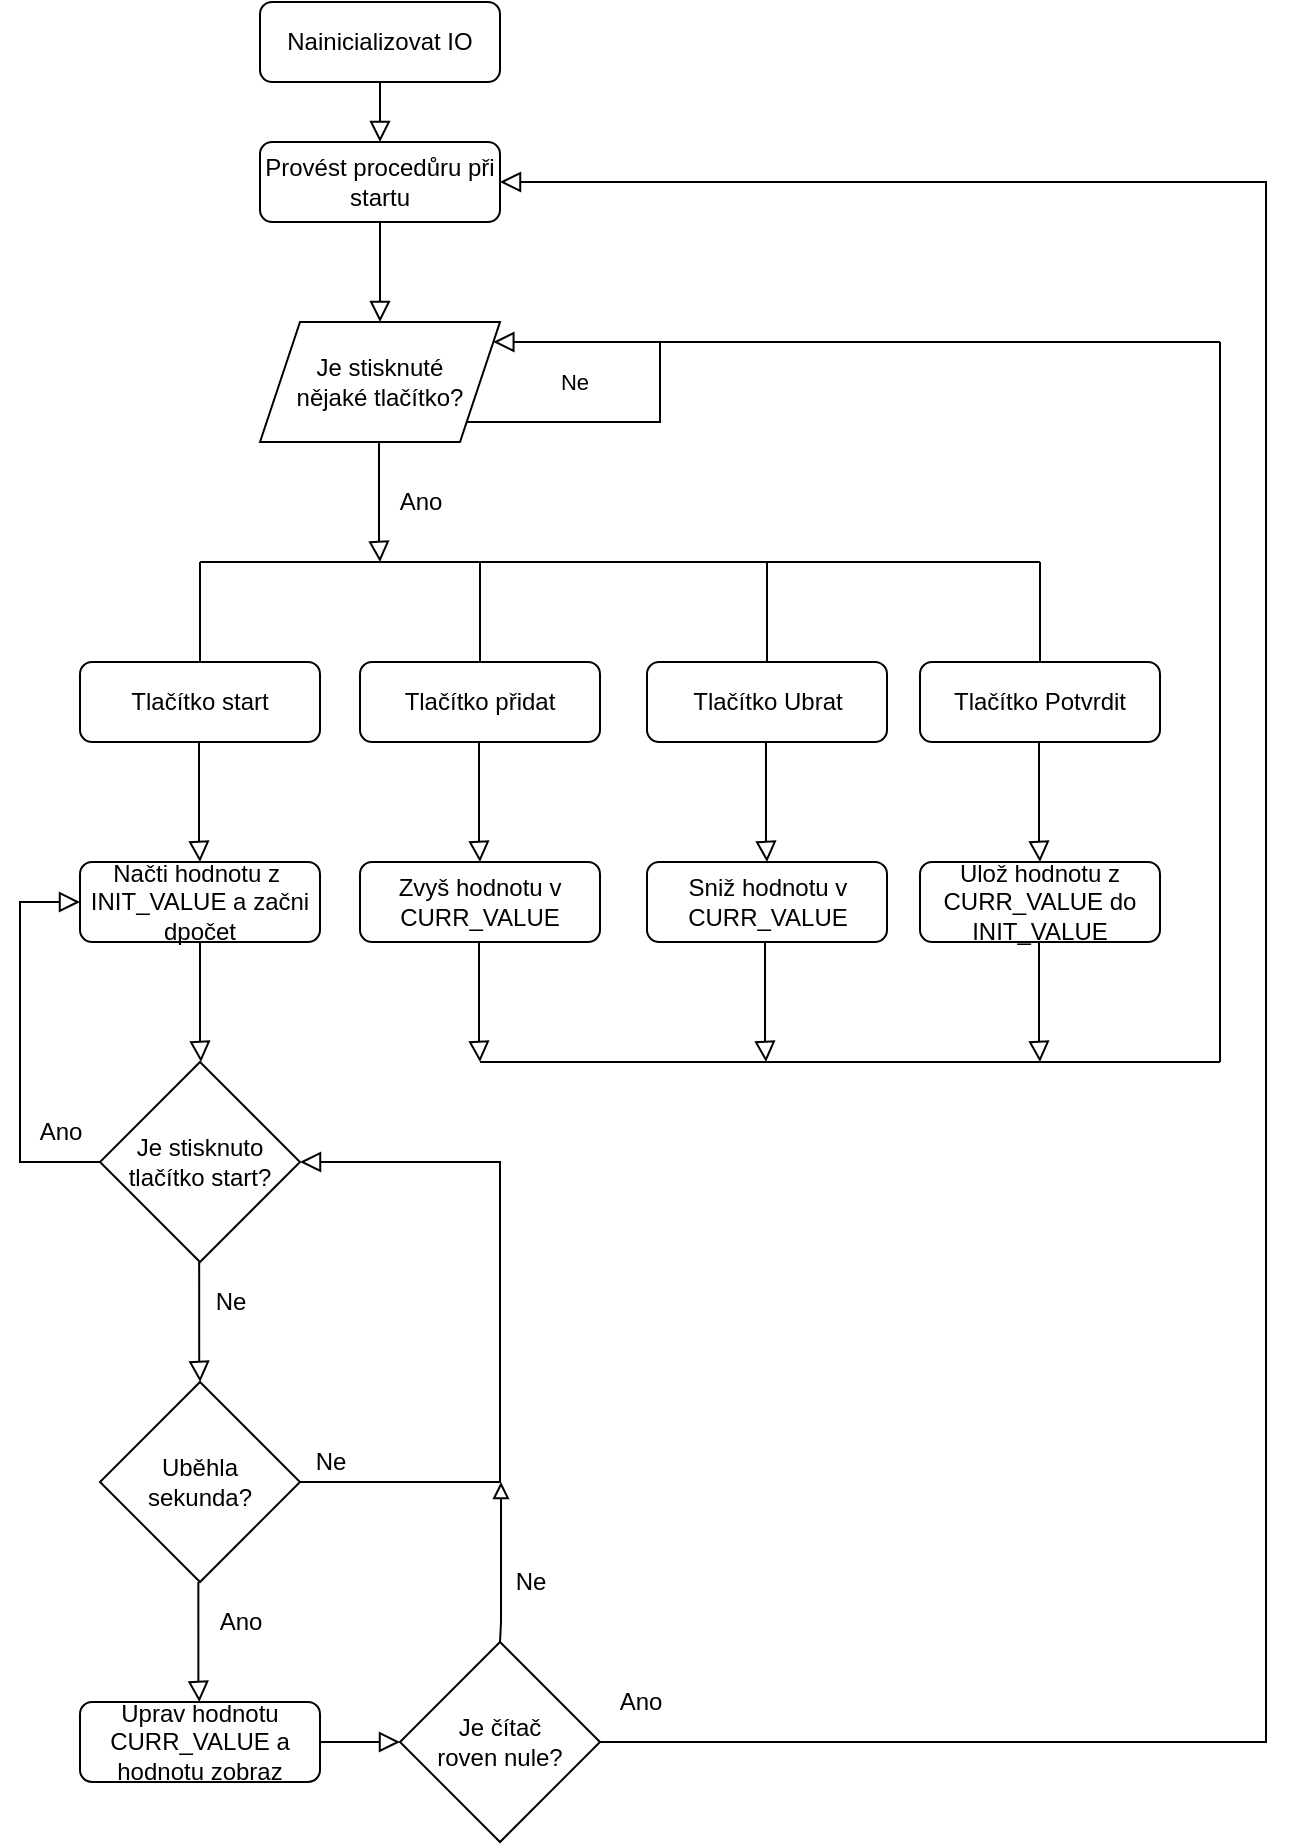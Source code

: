 <mxfile version="14.0.4" type="device"><diagram id="C5RBs43oDa-KdzZeNtuy" name="Page-1"><mxGraphModel dx="868" dy="393" grid="1" gridSize="10" guides="1" tooltips="1" connect="1" arrows="1" fold="1" page="1" pageScale="1" pageWidth="827" pageHeight="1169" math="0" shadow="0"><root><mxCell id="WIyWlLk6GJQsqaUBKTNV-0"/><mxCell id="WIyWlLk6GJQsqaUBKTNV-1" parent="WIyWlLk6GJQsqaUBKTNV-0"/><mxCell id="WIyWlLk6GJQsqaUBKTNV-2" value="" style="rounded=0;html=1;jettySize=auto;orthogonalLoop=1;fontSize=11;endArrow=block;endFill=0;endSize=8;strokeWidth=1;shadow=0;labelBackgroundColor=none;edgeStyle=orthogonalEdgeStyle;" parent="WIyWlLk6GJQsqaUBKTNV-1" source="WIyWlLk6GJQsqaUBKTNV-3" edge="1"><mxGeometry relative="1" as="geometry"><mxPoint x="220" y="170" as="targetPoint"/></mxGeometry></mxCell><mxCell id="WIyWlLk6GJQsqaUBKTNV-3" value="Provést procedůru při startu" style="rounded=1;whiteSpace=wrap;html=1;fontSize=12;glass=0;strokeWidth=1;shadow=0;" parent="WIyWlLk6GJQsqaUBKTNV-1" vertex="1"><mxGeometry x="160" y="80" width="120" height="40" as="geometry"/></mxCell><mxCell id="WIyWlLk6GJQsqaUBKTNV-5" value="Ne" style="edgeStyle=orthogonalEdgeStyle;rounded=0;html=1;jettySize=auto;orthogonalLoop=1;fontSize=11;endArrow=block;endFill=0;endSize=8;strokeWidth=1;shadow=0;labelBackgroundColor=none;" parent="WIyWlLk6GJQsqaUBKTNV-1" source="qzdEpZUiR1O1QcO50xsQ-17" target="qzdEpZUiR1O1QcO50xsQ-17" edge="1"><mxGeometry x="0.636" y="20" relative="1" as="geometry"><mxPoint as="offset"/><mxPoint x="290" y="230" as="sourcePoint"/><mxPoint x="290" y="200" as="targetPoint"/><Array as="points"><mxPoint x="360" y="220"/><mxPoint x="360" y="180"/></Array></mxGeometry></mxCell><mxCell id="qzdEpZUiR1O1QcO50xsQ-17" value="Je stisknuté &lt;br&gt;nějaké tlačítko?" style="shape=parallelogram;perimeter=parallelogramPerimeter;whiteSpace=wrap;html=1;fixedSize=1;" parent="WIyWlLk6GJQsqaUBKTNV-1" vertex="1"><mxGeometry x="160" y="170" width="120" height="60" as="geometry"/></mxCell><mxCell id="qzdEpZUiR1O1QcO50xsQ-18" value="" style="rounded=0;html=1;jettySize=auto;orthogonalLoop=1;fontSize=11;endArrow=block;endFill=0;endSize=8;strokeWidth=1;shadow=0;labelBackgroundColor=none;edgeStyle=orthogonalEdgeStyle;" parent="WIyWlLk6GJQsqaUBKTNV-1" edge="1"><mxGeometry relative="1" as="geometry"><mxPoint x="219.5" y="230" as="sourcePoint"/><mxPoint x="220" y="290" as="targetPoint"/><Array as="points"><mxPoint x="220" y="280"/><mxPoint x="220" y="280"/></Array></mxGeometry></mxCell><mxCell id="qzdEpZUiR1O1QcO50xsQ-19" value="Ano" style="text;html=1;align=center;verticalAlign=middle;resizable=0;points=[];autosize=1;" parent="WIyWlLk6GJQsqaUBKTNV-1" vertex="1"><mxGeometry x="220" y="250" width="40" height="20" as="geometry"/></mxCell><mxCell id="qzdEpZUiR1O1QcO50xsQ-24" value="" style="endArrow=none;html=1;" parent="WIyWlLk6GJQsqaUBKTNV-1" edge="1"><mxGeometry width="50" height="50" relative="1" as="geometry"><mxPoint x="130" y="290" as="sourcePoint"/><mxPoint x="550" y="290" as="targetPoint"/></mxGeometry></mxCell><mxCell id="qzdEpZUiR1O1QcO50xsQ-25" value="" style="endArrow=none;html=1;" parent="WIyWlLk6GJQsqaUBKTNV-1" edge="1"><mxGeometry width="50" height="50" relative="1" as="geometry"><mxPoint x="130" y="290" as="sourcePoint"/><mxPoint x="130" y="340" as="targetPoint"/></mxGeometry></mxCell><mxCell id="qzdEpZUiR1O1QcO50xsQ-26" style="edgeStyle=elbowEdgeStyle;rounded=0;orthogonalLoop=1;jettySize=auto;html=1;exitX=0.75;exitY=1;exitDx=0;exitDy=0;endArrow=classicThin;endFill=1;" parent="WIyWlLk6GJQsqaUBKTNV-1" source="WIyWlLk6GJQsqaUBKTNV-3" target="WIyWlLk6GJQsqaUBKTNV-3" edge="1"><mxGeometry relative="1" as="geometry"/></mxCell><mxCell id="qzdEpZUiR1O1QcO50xsQ-27" value="Tlačítko start" style="rounded=1;whiteSpace=wrap;html=1;fontSize=12;glass=0;strokeWidth=1;shadow=0;" parent="WIyWlLk6GJQsqaUBKTNV-1" vertex="1"><mxGeometry x="70" y="340" width="120" height="40" as="geometry"/></mxCell><mxCell id="qzdEpZUiR1O1QcO50xsQ-28" value="" style="endArrow=none;html=1;" parent="WIyWlLk6GJQsqaUBKTNV-1" edge="1"><mxGeometry width="50" height="50" relative="1" as="geometry"><mxPoint x="270" y="290" as="sourcePoint"/><mxPoint x="270" y="340" as="targetPoint"/></mxGeometry></mxCell><mxCell id="qzdEpZUiR1O1QcO50xsQ-29" value="Tlačítko přidat" style="rounded=1;whiteSpace=wrap;html=1;fontSize=12;glass=0;strokeWidth=1;shadow=0;" parent="WIyWlLk6GJQsqaUBKTNV-1" vertex="1"><mxGeometry x="210" y="340" width="120" height="40" as="geometry"/></mxCell><mxCell id="qzdEpZUiR1O1QcO50xsQ-31" value="" style="endArrow=none;html=1;" parent="WIyWlLk6GJQsqaUBKTNV-1" edge="1"><mxGeometry width="50" height="50" relative="1" as="geometry"><mxPoint x="413.5" y="290" as="sourcePoint"/><mxPoint x="413.5" y="340" as="targetPoint"/></mxGeometry></mxCell><mxCell id="qzdEpZUiR1O1QcO50xsQ-32" value="Tlačítko Ubrat" style="rounded=1;whiteSpace=wrap;html=1;fontSize=12;glass=0;strokeWidth=1;shadow=0;" parent="WIyWlLk6GJQsqaUBKTNV-1" vertex="1"><mxGeometry x="353.5" y="340" width="120" height="40" as="geometry"/></mxCell><mxCell id="qzdEpZUiR1O1QcO50xsQ-33" value="" style="endArrow=none;html=1;" parent="WIyWlLk6GJQsqaUBKTNV-1" edge="1"><mxGeometry width="50" height="50" relative="1" as="geometry"><mxPoint x="550" y="290" as="sourcePoint"/><mxPoint x="550" y="340" as="targetPoint"/></mxGeometry></mxCell><mxCell id="qzdEpZUiR1O1QcO50xsQ-34" value="Tlačítko Potvrdit" style="rounded=1;whiteSpace=wrap;html=1;fontSize=12;glass=0;strokeWidth=1;shadow=0;" parent="WIyWlLk6GJQsqaUBKTNV-1" vertex="1"><mxGeometry x="490" y="340" width="120" height="40" as="geometry"/></mxCell><mxCell id="qzdEpZUiR1O1QcO50xsQ-36" value="Načti hodnotu z&amp;nbsp; INIT_VALUE a začni dpočet" style="rounded=1;whiteSpace=wrap;html=1;fontSize=12;glass=0;strokeWidth=1;shadow=0;" parent="WIyWlLk6GJQsqaUBKTNV-1" vertex="1"><mxGeometry x="70" y="440" width="120" height="40" as="geometry"/></mxCell><mxCell id="qzdEpZUiR1O1QcO50xsQ-38" value="" style="rounded=0;html=1;jettySize=auto;orthogonalLoop=1;fontSize=11;endArrow=block;endFill=0;endSize=8;strokeWidth=1;shadow=0;labelBackgroundColor=none;edgeStyle=orthogonalEdgeStyle;" parent="WIyWlLk6GJQsqaUBKTNV-1" edge="1"><mxGeometry relative="1" as="geometry"><mxPoint x="129.5" y="380" as="sourcePoint"/><mxPoint x="130" y="440" as="targetPoint"/><Array as="points"><mxPoint x="130" y="430"/><mxPoint x="130" y="430"/></Array></mxGeometry></mxCell><mxCell id="qzdEpZUiR1O1QcO50xsQ-39" value="" style="rounded=0;html=1;jettySize=auto;orthogonalLoop=1;fontSize=11;endArrow=block;endFill=0;endSize=8;strokeWidth=1;shadow=0;labelBackgroundColor=none;edgeStyle=orthogonalEdgeStyle;" parent="WIyWlLk6GJQsqaUBKTNV-1" edge="1"><mxGeometry relative="1" as="geometry"><mxPoint x="269.5" y="380" as="sourcePoint"/><mxPoint x="270" y="440" as="targetPoint"/><Array as="points"><mxPoint x="270" y="430"/><mxPoint x="270" y="430"/></Array></mxGeometry></mxCell><mxCell id="qzdEpZUiR1O1QcO50xsQ-40" value="Zvyš hodnotu v CURR_VALUE" style="rounded=1;whiteSpace=wrap;html=1;fontSize=12;glass=0;strokeWidth=1;shadow=0;" parent="WIyWlLk6GJQsqaUBKTNV-1" vertex="1"><mxGeometry x="210" y="440" width="120" height="40" as="geometry"/></mxCell><mxCell id="qzdEpZUiR1O1QcO50xsQ-41" value="" style="rounded=0;html=1;jettySize=auto;orthogonalLoop=1;fontSize=11;endArrow=block;endFill=0;endSize=8;strokeWidth=1;shadow=0;labelBackgroundColor=none;edgeStyle=orthogonalEdgeStyle;" parent="WIyWlLk6GJQsqaUBKTNV-1" edge="1"><mxGeometry relative="1" as="geometry"><mxPoint x="413" y="380" as="sourcePoint"/><mxPoint x="413.5" y="440" as="targetPoint"/><Array as="points"><mxPoint x="413.5" y="430"/><mxPoint x="413.5" y="430"/></Array></mxGeometry></mxCell><mxCell id="qzdEpZUiR1O1QcO50xsQ-42" value="Sniž hodnotu v CURR_VALUE" style="rounded=1;whiteSpace=wrap;html=1;fontSize=12;glass=0;strokeWidth=1;shadow=0;" parent="WIyWlLk6GJQsqaUBKTNV-1" vertex="1"><mxGeometry x="353.5" y="440" width="120" height="40" as="geometry"/></mxCell><mxCell id="qzdEpZUiR1O1QcO50xsQ-43" value="" style="rounded=0;html=1;jettySize=auto;orthogonalLoop=1;fontSize=11;endArrow=block;endFill=0;endSize=8;strokeWidth=1;shadow=0;labelBackgroundColor=none;edgeStyle=orthogonalEdgeStyle;" parent="WIyWlLk6GJQsqaUBKTNV-1" edge="1"><mxGeometry relative="1" as="geometry"><mxPoint x="549.5" y="380" as="sourcePoint"/><mxPoint x="550" y="440" as="targetPoint"/><Array as="points"><mxPoint x="550" y="430"/><mxPoint x="550" y="430"/></Array></mxGeometry></mxCell><mxCell id="qzdEpZUiR1O1QcO50xsQ-44" value="Ulož hodnotu z CURR_VALUE do INIT_VALUE" style="rounded=1;whiteSpace=wrap;html=1;fontSize=12;glass=0;strokeWidth=1;shadow=0;" parent="WIyWlLk6GJQsqaUBKTNV-1" vertex="1"><mxGeometry x="490" y="440" width="120" height="40" as="geometry"/></mxCell><mxCell id="qzdEpZUiR1O1QcO50xsQ-45" value="" style="rounded=0;html=1;jettySize=auto;orthogonalLoop=1;fontSize=11;endArrow=block;endFill=0;endSize=8;strokeWidth=1;shadow=0;labelBackgroundColor=none;edgeStyle=orthogonalEdgeStyle;" parent="WIyWlLk6GJQsqaUBKTNV-1" edge="1"><mxGeometry relative="1" as="geometry"><mxPoint x="269.5" y="480" as="sourcePoint"/><mxPoint x="270" y="540" as="targetPoint"/><Array as="points"><mxPoint x="270" y="530"/><mxPoint x="270" y="530"/></Array></mxGeometry></mxCell><mxCell id="qzdEpZUiR1O1QcO50xsQ-46" value="" style="rounded=0;html=1;jettySize=auto;orthogonalLoop=1;fontSize=11;endArrow=block;endFill=0;endSize=8;strokeWidth=1;shadow=0;labelBackgroundColor=none;edgeStyle=orthogonalEdgeStyle;" parent="WIyWlLk6GJQsqaUBKTNV-1" edge="1"><mxGeometry relative="1" as="geometry"><mxPoint x="412.5" y="480" as="sourcePoint"/><mxPoint x="413" y="540" as="targetPoint"/><Array as="points"><mxPoint x="413" y="530"/><mxPoint x="413" y="530"/></Array></mxGeometry></mxCell><mxCell id="qzdEpZUiR1O1QcO50xsQ-47" value="" style="rounded=0;html=1;jettySize=auto;orthogonalLoop=1;fontSize=11;endArrow=block;endFill=0;endSize=8;strokeWidth=1;shadow=0;labelBackgroundColor=none;edgeStyle=orthogonalEdgeStyle;" parent="WIyWlLk6GJQsqaUBKTNV-1" edge="1"><mxGeometry relative="1" as="geometry"><mxPoint x="549.5" y="480" as="sourcePoint"/><mxPoint x="550" y="540" as="targetPoint"/><Array as="points"><mxPoint x="550" y="530"/><mxPoint x="550" y="530"/></Array></mxGeometry></mxCell><mxCell id="qzdEpZUiR1O1QcO50xsQ-48" value="" style="endArrow=none;html=1;" parent="WIyWlLk6GJQsqaUBKTNV-1" edge="1"><mxGeometry width="50" height="50" relative="1" as="geometry"><mxPoint x="270" y="540" as="sourcePoint"/><mxPoint x="640" y="540" as="targetPoint"/></mxGeometry></mxCell><mxCell id="qzdEpZUiR1O1QcO50xsQ-49" value="" style="endArrow=none;html=1;" parent="WIyWlLk6GJQsqaUBKTNV-1" edge="1"><mxGeometry width="50" height="50" relative="1" as="geometry"><mxPoint x="640" y="180" as="sourcePoint"/><mxPoint x="640" y="540" as="targetPoint"/></mxGeometry></mxCell><mxCell id="qzdEpZUiR1O1QcO50xsQ-50" value="" style="endArrow=none;html=1;" parent="WIyWlLk6GJQsqaUBKTNV-1" edge="1"><mxGeometry width="50" height="50" relative="1" as="geometry"><mxPoint x="360" y="180" as="sourcePoint"/><mxPoint x="640" y="180" as="targetPoint"/></mxGeometry></mxCell><mxCell id="qzdEpZUiR1O1QcO50xsQ-51" value="" style="rounded=0;html=1;jettySize=auto;orthogonalLoop=1;fontSize=11;endArrow=block;endFill=0;endSize=8;strokeWidth=1;shadow=0;labelBackgroundColor=none;edgeStyle=orthogonalEdgeStyle;" parent="WIyWlLk6GJQsqaUBKTNV-1" edge="1"><mxGeometry relative="1" as="geometry"><mxPoint x="130" y="480" as="sourcePoint"/><mxPoint x="130.5" y="540" as="targetPoint"/><Array as="points"><mxPoint x="130.5" y="530"/><mxPoint x="130.5" y="530"/></Array></mxGeometry></mxCell><mxCell id="qzdEpZUiR1O1QcO50xsQ-52" value="Je stisknuto tlačítko start?" style="rhombus;whiteSpace=wrap;html=1;" parent="WIyWlLk6GJQsqaUBKTNV-1" vertex="1"><mxGeometry x="80" y="540" width="100" height="100" as="geometry"/></mxCell><mxCell id="qzdEpZUiR1O1QcO50xsQ-55" value="" style="rounded=0;html=1;jettySize=auto;orthogonalLoop=1;fontSize=11;endArrow=block;endFill=0;endSize=8;strokeWidth=1;shadow=0;labelBackgroundColor=none;edgeStyle=orthogonalEdgeStyle;entryX=0;entryY=0.5;entryDx=0;entryDy=0;" parent="WIyWlLk6GJQsqaUBKTNV-1" target="qzdEpZUiR1O1QcO50xsQ-36" edge="1"><mxGeometry relative="1" as="geometry"><mxPoint x="80" y="590" as="sourcePoint"/><mxPoint x="40" y="460" as="targetPoint"/><Array as="points"><mxPoint x="40" y="590"/><mxPoint x="40" y="460"/></Array></mxGeometry></mxCell><mxCell id="qzdEpZUiR1O1QcO50xsQ-56" value="Ano" style="text;html=1;align=center;verticalAlign=middle;resizable=0;points=[];autosize=1;" parent="WIyWlLk6GJQsqaUBKTNV-1" vertex="1"><mxGeometry x="40" y="565" width="40" height="20" as="geometry"/></mxCell><mxCell id="qzdEpZUiR1O1QcO50xsQ-57" value="" style="rounded=0;html=1;jettySize=auto;orthogonalLoop=1;fontSize=11;endArrow=block;endFill=0;endSize=8;strokeWidth=1;shadow=0;labelBackgroundColor=none;edgeStyle=orthogonalEdgeStyle;" parent="WIyWlLk6GJQsqaUBKTNV-1" edge="1"><mxGeometry relative="1" as="geometry"><mxPoint x="129.58" y="640" as="sourcePoint"/><mxPoint x="130.08" y="700" as="targetPoint"/><Array as="points"><mxPoint x="130.08" y="690"/><mxPoint x="130.08" y="690"/></Array></mxGeometry></mxCell><mxCell id="qzdEpZUiR1O1QcO50xsQ-58" value="Ne" style="text;html=1;align=center;verticalAlign=middle;resizable=0;points=[];autosize=1;" parent="WIyWlLk6GJQsqaUBKTNV-1" vertex="1"><mxGeometry x="130" y="650" width="30" height="20" as="geometry"/></mxCell><mxCell id="qzdEpZUiR1O1QcO50xsQ-59" value="Uběhla &lt;br&gt;sekunda?" style="rhombus;whiteSpace=wrap;html=1;" parent="WIyWlLk6GJQsqaUBKTNV-1" vertex="1"><mxGeometry x="80" y="700" width="100" height="100" as="geometry"/></mxCell><mxCell id="qzdEpZUiR1O1QcO50xsQ-60" value="" style="rounded=0;html=1;jettySize=auto;orthogonalLoop=1;fontSize=11;endArrow=block;endFill=0;endSize=8;strokeWidth=1;shadow=0;labelBackgroundColor=none;edgeStyle=orthogonalEdgeStyle;" parent="WIyWlLk6GJQsqaUBKTNV-1" edge="1"><mxGeometry relative="1" as="geometry"><mxPoint x="129.17" y="800" as="sourcePoint"/><mxPoint x="129.67" y="860" as="targetPoint"/><Array as="points"><mxPoint x="129.67" y="850"/><mxPoint x="129.67" y="850"/></Array></mxGeometry></mxCell><mxCell id="qzdEpZUiR1O1QcO50xsQ-61" value="" style="rounded=0;html=1;jettySize=auto;orthogonalLoop=1;fontSize=11;endArrow=block;endFill=0;endSize=8;strokeWidth=1;shadow=0;labelBackgroundColor=none;edgeStyle=orthogonalEdgeStyle;entryX=1;entryY=0.5;entryDx=0;entryDy=0;" parent="WIyWlLk6GJQsqaUBKTNV-1" target="qzdEpZUiR1O1QcO50xsQ-52" edge="1"><mxGeometry relative="1" as="geometry"><mxPoint x="180.0" y="750" as="sourcePoint"/><mxPoint x="280" y="590" as="targetPoint"/><Array as="points"><mxPoint x="280" y="750"/><mxPoint x="280" y="590"/></Array></mxGeometry></mxCell><mxCell id="qzdEpZUiR1O1QcO50xsQ-62" value="Ne" style="text;html=1;align=center;verticalAlign=middle;resizable=0;points=[];autosize=1;" parent="WIyWlLk6GJQsqaUBKTNV-1" vertex="1"><mxGeometry x="180" y="730" width="30" height="20" as="geometry"/></mxCell><mxCell id="qzdEpZUiR1O1QcO50xsQ-63" value="Ano" style="text;html=1;align=center;verticalAlign=middle;resizable=0;points=[];autosize=1;" parent="WIyWlLk6GJQsqaUBKTNV-1" vertex="1"><mxGeometry x="130" y="810" width="40" height="20" as="geometry"/></mxCell><mxCell id="qzdEpZUiR1O1QcO50xsQ-64" value="Uprav hodnotu CURR_VALUE a hodnotu zobraz" style="rounded=1;whiteSpace=wrap;html=1;fontSize=12;glass=0;strokeWidth=1;shadow=0;" parent="WIyWlLk6GJQsqaUBKTNV-1" vertex="1"><mxGeometry x="70" y="860" width="120" height="40" as="geometry"/></mxCell><mxCell id="qzdEpZUiR1O1QcO50xsQ-65" value="" style="rounded=0;html=1;jettySize=auto;orthogonalLoop=1;fontSize=11;endArrow=block;endFill=0;endSize=8;strokeWidth=1;shadow=0;labelBackgroundColor=none;edgeStyle=orthogonalEdgeStyle;exitX=1;exitY=0.5;exitDx=0;exitDy=0;entryX=0;entryY=0.5;entryDx=0;entryDy=0;" parent="WIyWlLk6GJQsqaUBKTNV-1" source="qzdEpZUiR1O1QcO50xsQ-64" target="qzdEpZUiR1O1QcO50xsQ-66" edge="1"><mxGeometry relative="1" as="geometry"><mxPoint x="250.0" y="870" as="sourcePoint"/><mxPoint x="260" y="880" as="targetPoint"/><Array as="points"/></mxGeometry></mxCell><mxCell id="qzdEpZUiR1O1QcO50xsQ-66" value="Je čítač &lt;br&gt;roven nule?" style="rhombus;whiteSpace=wrap;html=1;" parent="WIyWlLk6GJQsqaUBKTNV-1" vertex="1"><mxGeometry x="230" y="830" width="100" height="100" as="geometry"/></mxCell><mxCell id="qzdEpZUiR1O1QcO50xsQ-68" value="" style="rounded=0;html=1;jettySize=auto;orthogonalLoop=1;fontSize=11;endArrow=none;endFill=0;endSize=8;strokeWidth=1;shadow=0;labelBackgroundColor=none;edgeStyle=orthogonalEdgeStyle;startArrow=block;startFill=0;" parent="WIyWlLk6GJQsqaUBKTNV-1" edge="1"><mxGeometry relative="1" as="geometry"><mxPoint x="280.5" y="750" as="sourcePoint"/><mxPoint x="280.0" y="830" as="targetPoint"/><Array as="points"><mxPoint x="280" y="820"/><mxPoint x="280" y="820"/></Array></mxGeometry></mxCell><mxCell id="qzdEpZUiR1O1QcO50xsQ-69" value="Ne" style="text;html=1;align=center;verticalAlign=middle;resizable=0;points=[];autosize=1;" parent="WIyWlLk6GJQsqaUBKTNV-1" vertex="1"><mxGeometry x="280" y="790" width="30" height="20" as="geometry"/></mxCell><mxCell id="qzdEpZUiR1O1QcO50xsQ-70" value="" style="rounded=0;html=1;jettySize=auto;orthogonalLoop=1;fontSize=11;endArrow=block;endFill=0;endSize=8;strokeWidth=1;shadow=0;labelBackgroundColor=none;edgeStyle=orthogonalEdgeStyle;exitX=1;exitY=0.5;exitDx=0;exitDy=0;entryX=1;entryY=0.5;entryDx=0;entryDy=0;" parent="WIyWlLk6GJQsqaUBKTNV-1" source="qzdEpZUiR1O1QcO50xsQ-66" target="WIyWlLk6GJQsqaUBKTNV-3" edge="1"><mxGeometry relative="1" as="geometry"><mxPoint x="353.5" y="879.58" as="sourcePoint"/><mxPoint x="663.5" y="540" as="targetPoint"/><Array as="points"><mxPoint x="663" y="880"/><mxPoint x="663" y="100"/></Array></mxGeometry></mxCell><mxCell id="qzdEpZUiR1O1QcO50xsQ-71" value="Ano" style="text;html=1;align=center;verticalAlign=middle;resizable=0;points=[];autosize=1;" parent="WIyWlLk6GJQsqaUBKTNV-1" vertex="1"><mxGeometry x="330" y="850" width="40" height="20" as="geometry"/></mxCell><mxCell id="qzdEpZUiR1O1QcO50xsQ-72" value="Nainicializovat IO" style="rounded=1;whiteSpace=wrap;html=1;fontSize=12;glass=0;strokeWidth=1;shadow=0;" parent="WIyWlLk6GJQsqaUBKTNV-1" vertex="1"><mxGeometry x="160" y="10" width="120" height="40" as="geometry"/></mxCell><mxCell id="qzdEpZUiR1O1QcO50xsQ-74" value="" style="rounded=0;html=1;jettySize=auto;orthogonalLoop=1;fontSize=11;endArrow=block;endFill=0;endSize=8;strokeWidth=1;shadow=0;labelBackgroundColor=none;edgeStyle=orthogonalEdgeStyle;entryX=0.5;entryY=0;entryDx=0;entryDy=0;" parent="WIyWlLk6GJQsqaUBKTNV-1" target="WIyWlLk6GJQsqaUBKTNV-3" edge="1"><mxGeometry relative="1" as="geometry"><mxPoint x="218.82" y="50" as="sourcePoint"/><mxPoint x="218.82" y="100" as="targetPoint"/></mxGeometry></mxCell></root></mxGraphModel></diagram></mxfile>